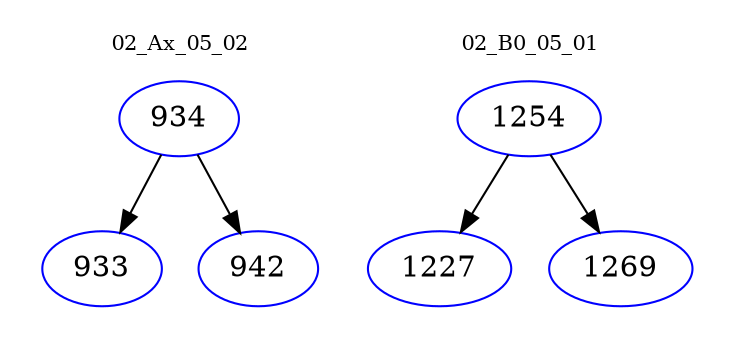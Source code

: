 digraph{
subgraph cluster_0 {
color = white
label = "02_Ax_05_02";
fontsize=10;
T0_934 [label="934", color="blue"]
T0_934 -> T0_933 [color="black"]
T0_933 [label="933", color="blue"]
T0_934 -> T0_942 [color="black"]
T0_942 [label="942", color="blue"]
}
subgraph cluster_1 {
color = white
label = "02_B0_05_01";
fontsize=10;
T1_1254 [label="1254", color="blue"]
T1_1254 -> T1_1227 [color="black"]
T1_1227 [label="1227", color="blue"]
T1_1254 -> T1_1269 [color="black"]
T1_1269 [label="1269", color="blue"]
}
}
